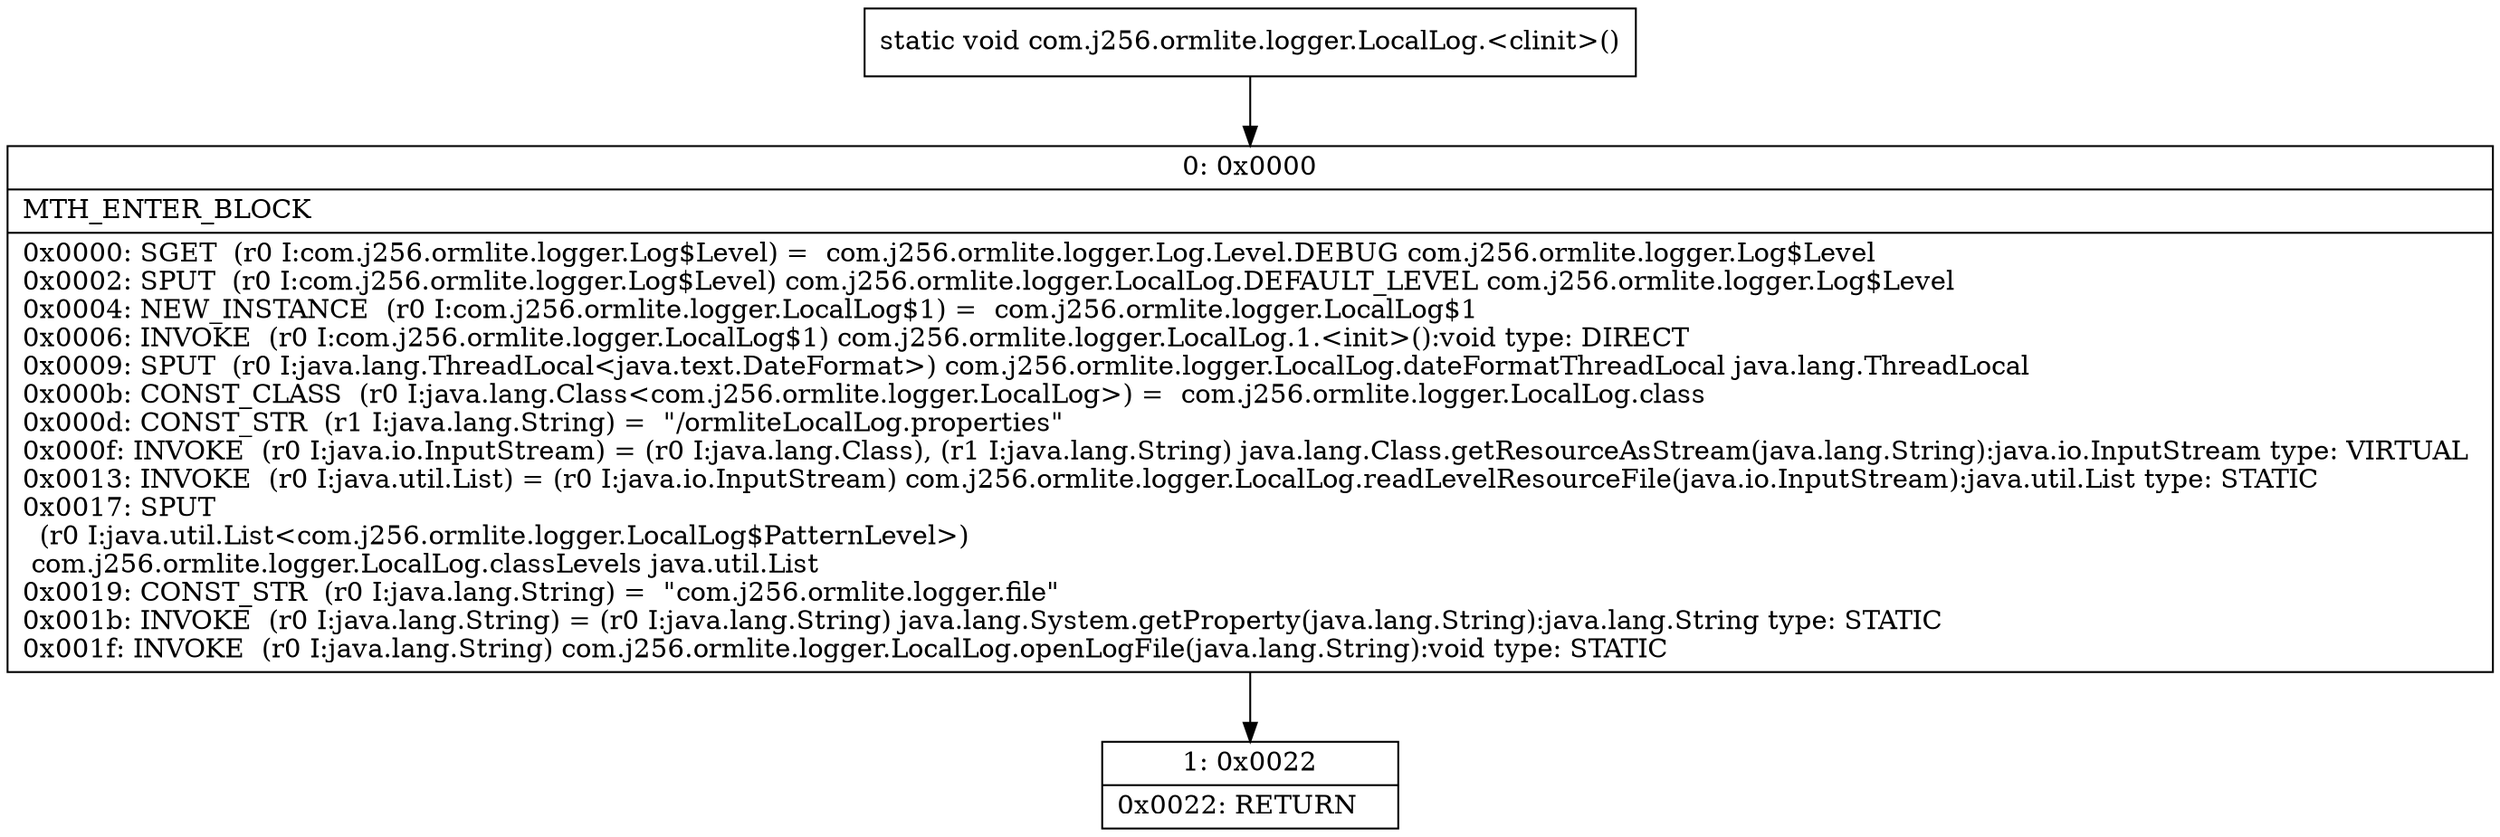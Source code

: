 digraph "CFG forcom.j256.ormlite.logger.LocalLog.\<clinit\>()V" {
Node_0 [shape=record,label="{0\:\ 0x0000|MTH_ENTER_BLOCK\l|0x0000: SGET  (r0 I:com.j256.ormlite.logger.Log$Level) =  com.j256.ormlite.logger.Log.Level.DEBUG com.j256.ormlite.logger.Log$Level \l0x0002: SPUT  (r0 I:com.j256.ormlite.logger.Log$Level) com.j256.ormlite.logger.LocalLog.DEFAULT_LEVEL com.j256.ormlite.logger.Log$Level \l0x0004: NEW_INSTANCE  (r0 I:com.j256.ormlite.logger.LocalLog$1) =  com.j256.ormlite.logger.LocalLog$1 \l0x0006: INVOKE  (r0 I:com.j256.ormlite.logger.LocalLog$1) com.j256.ormlite.logger.LocalLog.1.\<init\>():void type: DIRECT \l0x0009: SPUT  (r0 I:java.lang.ThreadLocal\<java.text.DateFormat\>) com.j256.ormlite.logger.LocalLog.dateFormatThreadLocal java.lang.ThreadLocal \l0x000b: CONST_CLASS  (r0 I:java.lang.Class\<com.j256.ormlite.logger.LocalLog\>) =  com.j256.ormlite.logger.LocalLog.class \l0x000d: CONST_STR  (r1 I:java.lang.String) =  \"\/ormliteLocalLog.properties\" \l0x000f: INVOKE  (r0 I:java.io.InputStream) = (r0 I:java.lang.Class), (r1 I:java.lang.String) java.lang.Class.getResourceAsStream(java.lang.String):java.io.InputStream type: VIRTUAL \l0x0013: INVOKE  (r0 I:java.util.List) = (r0 I:java.io.InputStream) com.j256.ormlite.logger.LocalLog.readLevelResourceFile(java.io.InputStream):java.util.List type: STATIC \l0x0017: SPUT  \l  (r0 I:java.util.List\<com.j256.ormlite.logger.LocalLog$PatternLevel\>)\l com.j256.ormlite.logger.LocalLog.classLevels java.util.List \l0x0019: CONST_STR  (r0 I:java.lang.String) =  \"com.j256.ormlite.logger.file\" \l0x001b: INVOKE  (r0 I:java.lang.String) = (r0 I:java.lang.String) java.lang.System.getProperty(java.lang.String):java.lang.String type: STATIC \l0x001f: INVOKE  (r0 I:java.lang.String) com.j256.ormlite.logger.LocalLog.openLogFile(java.lang.String):void type: STATIC \l}"];
Node_1 [shape=record,label="{1\:\ 0x0022|0x0022: RETURN   \l}"];
MethodNode[shape=record,label="{static void com.j256.ormlite.logger.LocalLog.\<clinit\>() }"];
MethodNode -> Node_0;
Node_0 -> Node_1;
}

